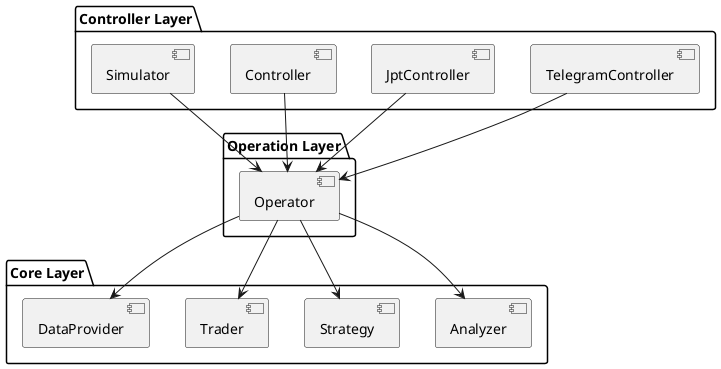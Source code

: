 @startuml
package "Core Layer" {
    [Analyzer]
    [Strategy]
    [Trader]
    [DataProvider]
}

package "Operation Layer" {
    [Operator]
}

package "Controller Layer" {
    [TelegramController]
    [JptController]
    [Controller]
    [Simulator]
}

Operator --> DataProvider
Operator --> Strategy
Operator --> Trader
Operator --> Analyzer

Simulator --> Operator
Controller --> Operator
JptController --> Operator
TelegramController --> Operator

@enduml
